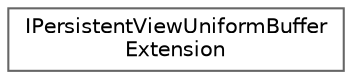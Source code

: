 digraph "Graphical Class Hierarchy"
{
 // INTERACTIVE_SVG=YES
 // LATEX_PDF_SIZE
  bgcolor="transparent";
  edge [fontname=Helvetica,fontsize=10,labelfontname=Helvetica,labelfontsize=10];
  node [fontname=Helvetica,fontsize=10,shape=box,height=0.2,width=0.4];
  rankdir="LR";
  Node0 [id="Node000000",label="IPersistentViewUniformBuffer\lExtension",height=0.2,width=0.4,color="grey40", fillcolor="white", style="filled",URL="$d3/d8a/classIPersistentViewUniformBufferExtension.html",tooltip=" "];
}

